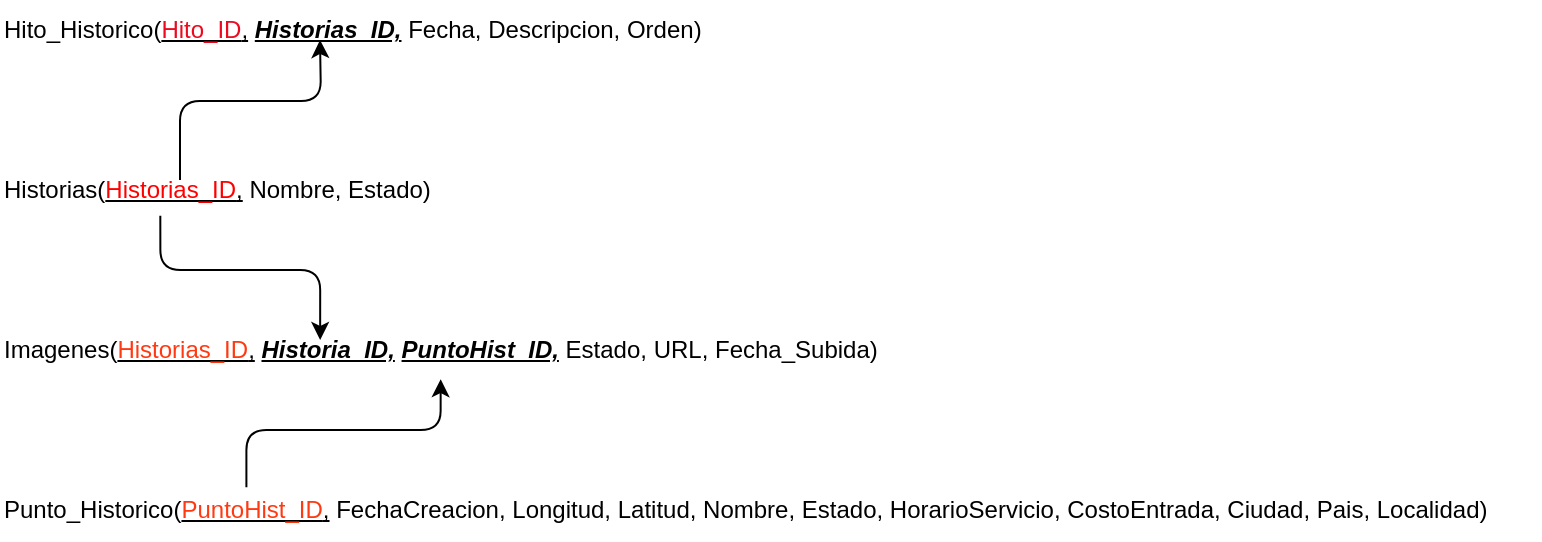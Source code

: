 <mxfile>
    <diagram id="plP6wMqn1GceYuVyd_fu" name="Page-1">
        <mxGraphModel dx="1514" dy="651" grid="1" gridSize="10" guides="1" tooltips="1" connect="1" arrows="1" fold="1" page="1" pageScale="1" pageWidth="850" pageHeight="1100" math="0" shadow="0">
            <root>
                <mxCell id="0"/>
                <mxCell id="1" parent="0"/>
                <mxCell id="2" value="Hito_Historico(&lt;u&gt;&lt;span&gt;&lt;font style=&quot;color: light-dark(rgb(235, 10, 32), rgb(237, 237, 237));&quot;&gt;Hito_ID&lt;/font&gt;&lt;/span&gt;,&lt;/u&gt; &lt;b style=&quot;font-style: italic; text-decoration-line: underline;&quot;&gt;Historias_ID,&lt;/b&gt;&amp;nbsp;Fecha, Descripcion, O&lt;span style=&quot;background-color: transparent;&quot;&gt;rden&lt;/span&gt;&lt;span style=&quot;background-color: transparent;&quot;&gt;)&lt;/span&gt;" style="text;html=1;align=left;verticalAlign=middle;resizable=0;points=[];autosize=1;strokeColor=none;fillColor=none;" parent="1" vertex="1">
                    <mxGeometry x="60" y="230" width="370" height="30" as="geometry"/>
                </mxCell>
                <mxCell id="3" value="Historias(&lt;u&gt;&lt;font style=&quot;color: light-dark(rgb(255, 0, 0), rgb(237, 237, 237));&quot;&gt;Historias_ID&lt;/font&gt;,&lt;/u&gt;&amp;nbsp;Nombre, Estado)" style="text;html=1;align=left;verticalAlign=middle;resizable=0;points=[];autosize=1;strokeColor=none;fillColor=none;" parent="1" vertex="1">
                    <mxGeometry x="60" y="310" width="240" height="30" as="geometry"/>
                </mxCell>
                <mxCell id="4" value="Imagenes(&lt;u&gt;&lt;font style=&quot;color: light-dark(rgb(255, 58, 18), rgb(237, 237, 237));&quot;&gt;Historias_ID&lt;/font&gt;,&lt;/u&gt; &lt;i style=&quot;text-decoration-line: underline; font-weight: bold;&quot;&gt;Historia_ID,&lt;/i&gt; &lt;i style=&quot;text-decoration-line: underline; font-weight: bold;&quot;&gt;PuntoHist_ID,&lt;/i&gt;&amp;nbsp;Estado, URL, Fecha_Subida)" style="text;html=1;align=left;verticalAlign=middle;resizable=0;points=[];autosize=1;strokeColor=none;fillColor=none;" parent="1" vertex="1">
                    <mxGeometry x="60" y="390" width="460" height="30" as="geometry"/>
                </mxCell>
                <mxCell id="5" value="Punto_Historico(&lt;u&gt;&lt;font style=&quot;color: rgb(255, 58, 18);&quot;&gt;PuntoHist_ID&lt;/font&gt;,&lt;/u&gt;&amp;nbsp;FechaCreacion, Longitud, Latitud, Nombre, Estado, HorarioServicio, CostoEntrada, Ciudad, Pais, Localidad)" style="text;html=1;align=left;verticalAlign=middle;resizable=0;points=[];autosize=1;strokeColor=none;fillColor=none;" parent="1" vertex="1">
                    <mxGeometry x="60" y="470" width="770" height="30" as="geometry"/>
                </mxCell>
                <mxCell id="12" value="" style="endArrow=classic;html=1;exitX=0.375;exitY=0.333;exitDx=0;exitDy=0;exitPerimeter=0;edgeStyle=orthogonalEdgeStyle;" parent="1" source="3" edge="1">
                    <mxGeometry width="50" height="50" relative="1" as="geometry">
                        <mxPoint x="270" y="410" as="sourcePoint"/>
                        <mxPoint x="220" y="250" as="targetPoint"/>
                    </mxGeometry>
                </mxCell>
                <mxCell id="13" value="" style="endArrow=classic;html=1;exitX=0.334;exitY=0.931;exitDx=0;exitDy=0;exitPerimeter=0;entryX=0.348;entryY=0.333;entryDx=0;entryDy=0;entryPerimeter=0;edgeStyle=orthogonalEdgeStyle;" parent="1" source="3" target="4" edge="1">
                    <mxGeometry width="50" height="50" relative="1" as="geometry">
                        <mxPoint x="270" y="410" as="sourcePoint"/>
                        <mxPoint x="320" y="360" as="targetPoint"/>
                    </mxGeometry>
                </mxCell>
                <mxCell id="14" value="" style="endArrow=classic;html=1;exitX=0.16;exitY=0.122;exitDx=0;exitDy=0;exitPerimeter=0;entryX=0.479;entryY=0.986;entryDx=0;entryDy=0;entryPerimeter=0;edgeStyle=orthogonalEdgeStyle;" parent="1" source="5" target="4" edge="1">
                    <mxGeometry width="50" height="50" relative="1" as="geometry">
                        <mxPoint x="150" y="348" as="sourcePoint"/>
                        <mxPoint x="230" y="410" as="targetPoint"/>
                    </mxGeometry>
                </mxCell>
            </root>
        </mxGraphModel>
    </diagram>
    <diagram id="n8yg5Yq9JGsHP7j-U6t8" name="Page-2">
        <mxGraphModel dx="2112" dy="543" grid="1" gridSize="10" guides="1" tooltips="1" connect="1" arrows="1" fold="1" page="1" pageScale="1" pageWidth="850" pageHeight="1100" math="0" shadow="0">
            <root>
                <mxCell id="0"/>
                <mxCell id="1" parent="0"/>
                <mxCell id="y9ju1PV0z5Mm7aizZaAc-1" value="Hito_Historico(&lt;u&gt;&lt;span&gt;&lt;font style=&quot;color: light-dark(rgb(235, 10, 32), rgb(237, 237, 237));&quot;&gt;Hito_ID&lt;/font&gt;&lt;/span&gt;,&lt;/u&gt; &lt;b style=&quot;font-style: italic; text-decoration-line: underline;&quot;&gt;Historias_ID,&lt;/b&gt;&amp;nbsp;Fecha, Descripcion&lt;span style=&quot;background-color: transparent;&quot;&gt;)&lt;/span&gt;" style="text;html=1;align=left;verticalAlign=middle;resizable=0;points=[];autosize=1;strokeColor=none;fillColor=none;" vertex="1" parent="1">
                    <mxGeometry x="480" y="340" width="330" height="30" as="geometry"/>
                </mxCell>
                <mxCell id="y9ju1PV0z5Mm7aizZaAc-2" value="Historias(&lt;u&gt;&lt;font style=&quot;color: light-dark(rgb(255, 0, 0), rgb(237, 237, 237));&quot;&gt;Historias_ID&lt;/font&gt;,&lt;/u&gt;&amp;nbsp;Nombre, Estado)" style="text;html=1;align=left;verticalAlign=middle;resizable=0;points=[];autosize=1;strokeColor=none;fillColor=none;" vertex="1" parent="1">
                    <mxGeometry x="160" y="230" width="240" height="30" as="geometry"/>
                </mxCell>
                <mxCell id="y9ju1PV0z5Mm7aizZaAc-3" value="Imagenes(&lt;u&gt;&lt;font style=&quot;color: light-dark(rgb(255, 58, 18), rgb(237, 237, 237));&quot;&gt;Imagenes_ID&lt;/font&gt;,&lt;/u&gt; &lt;i style=&quot;text-decoration-line: underline; font-weight: bold;&quot;&gt;Historia_ID,&lt;/i&gt; &lt;i style=&quot;text-decoration-line: underline; font-weight: bold;&quot;&gt;PuntoTur_ID,&lt;/i&gt;&amp;nbsp;Estado, URL, Fecha_Subida)" style="text;html=1;align=left;verticalAlign=middle;resizable=0;points=[];autosize=1;strokeColor=none;fillColor=none;" vertex="1" parent="1">
                    <mxGeometry x="-80" y="350" width="460" height="30" as="geometry"/>
                </mxCell>
                <mxCell id="y9ju1PV0z5Mm7aizZaAc-4" value="Punto_Turisticos(&lt;u&gt;&lt;font style=&quot;color: rgb(255, 58, 18);&quot;&gt;PuntoTur_ID&lt;/font&gt;,&lt;/u&gt;&amp;nbsp;FechaCreacion, Longitud, Latitud, Nombre, Estado, HorarioServicio, CostoEntrada, Ciudad, Pais, Localidad)" style="text;html=1;align=left;verticalAlign=middle;resizable=0;points=[];autosize=1;strokeColor=none;fillColor=none;" vertex="1" parent="1">
                    <mxGeometry x="-140" y="130" width="770" height="30" as="geometry"/>
                </mxCell>
                <mxCell id="y9ju1PV0z5Mm7aizZaAc-5" value="" style="endArrow=classic;html=1;edgeStyle=orthogonalEdgeStyle;" edge="1" parent="1" source="y9ju1PV0z5Mm7aizZaAc-2" target="y9ju1PV0z5Mm7aizZaAc-1">
                    <mxGeometry width="50" height="50" relative="1" as="geometry">
                        <mxPoint x="310" y="190" as="sourcePoint"/>
                        <mxPoint x="220" y="250" as="targetPoint"/>
                    </mxGeometry>
                </mxCell>
                <mxCell id="y9ju1PV0z5Mm7aizZaAc-6" value="" style="endArrow=classic;html=1;exitX=0.334;exitY=0.931;exitDx=0;exitDy=0;exitPerimeter=0;edgeStyle=orthogonalEdgeStyle;" edge="1" parent="1" source="y9ju1PV0z5Mm7aizZaAc-2" target="y9ju1PV0z5Mm7aizZaAc-3">
                    <mxGeometry width="50" height="50" relative="1" as="geometry">
                        <mxPoint x="270" y="410" as="sourcePoint"/>
                        <mxPoint x="320" y="360" as="targetPoint"/>
                    </mxGeometry>
                </mxCell>
                <mxCell id="y9ju1PV0z5Mm7aizZaAc-7" value="" style="endArrow=classic;html=1;edgeStyle=orthogonalEdgeStyle;" edge="1" parent="1" source="y9ju1PV0z5Mm7aizZaAc-4" target="y9ju1PV0z5Mm7aizZaAc-3">
                    <mxGeometry width="50" height="50" relative="1" as="geometry">
                        <mxPoint x="150" y="348" as="sourcePoint"/>
                        <mxPoint x="230" y="410" as="targetPoint"/>
                        <Array as="points">
                            <mxPoint y="320"/>
                            <mxPoint y="320"/>
                        </Array>
                    </mxGeometry>
                </mxCell>
                <mxCell id="y9ju1PV0z5Mm7aizZaAc-9" value="&lt;font style=&quot;color: rgb(93, 0, 255);&quot;&gt;Get&lt;/font&gt;" style="text;html=1;align=center;verticalAlign=middle;whiteSpace=wrap;rounded=0;" vertex="1" parent="1">
                    <mxGeometry x="-90" y="75" width="60" height="30" as="geometry"/>
                </mxCell>
                <mxCell id="y9ju1PV0z5Mm7aizZaAc-10" value="&lt;font style=&quot;color: rgb(42, 0, 255);&quot;&gt;Get&lt;/font&gt;" style="text;html=1;align=center;verticalAlign=middle;whiteSpace=wrap;rounded=0;" vertex="1" parent="1">
                    <mxGeometry x="90" y="190" width="60" height="30" as="geometry"/>
                </mxCell>
                <mxCell id="y9ju1PV0z5Mm7aizZaAc-11" value="&lt;font style=&quot;color: rgb(0, 0, 0);&quot;&gt;delete&lt;/font&gt;" style="text;html=1;align=center;verticalAlign=middle;whiteSpace=wrap;rounded=0;" vertex="1" parent="1">
                    <mxGeometry x="140" y="70" width="60" height="40" as="geometry"/>
                </mxCell>
                <mxCell id="y9ju1PV0z5Mm7aizZaAc-12" value="&lt;font style=&quot;color: rgb(0, 0, 0);&quot;&gt;delete&lt;/font&gt;" style="text;html=1;align=center;verticalAlign=middle;whiteSpace=wrap;rounded=0;" vertex="1" parent="1">
                    <mxGeometry x="300" y="185" width="60" height="40" as="geometry"/>
                </mxCell>
                <mxCell id="y9ju1PV0z5Mm7aizZaAc-13" value="&lt;font style=&quot;color: rgb(93, 0, 255);&quot;&gt;GetById&lt;/font&gt;" style="text;html=1;align=center;verticalAlign=middle;whiteSpace=wrap;rounded=0;" vertex="1" parent="1">
                    <mxGeometry y="75" width="60" height="30" as="geometry"/>
                </mxCell>
                <mxCell id="y9ju1PV0z5Mm7aizZaAc-14" value="&lt;font style=&quot;color: rgb(93, 0, 255);&quot;&gt;GetById&lt;/font&gt;" style="text;html=1;align=center;verticalAlign=middle;whiteSpace=wrap;rounded=0;" vertex="1" parent="1">
                    <mxGeometry x="220" y="190" width="60" height="30" as="geometry"/>
                </mxCell>
                <mxCell id="y9ju1PV0z5Mm7aizZaAc-15" value="&lt;font style=&quot;color: rgb(0, 0, 0);&quot;&gt;put&lt;/font&gt;" style="text;html=1;align=center;verticalAlign=middle;whiteSpace=wrap;rounded=0;" vertex="1" parent="1">
                    <mxGeometry x="395" y="185" width="60" height="40" as="geometry"/>
                </mxCell>
                <mxCell id="y9ju1PV0z5Mm7aizZaAc-16" value="&lt;font style=&quot;color: rgb(0, 0, 0);&quot;&gt;update/patch&lt;/font&gt;" style="text;html=1;align=center;verticalAlign=middle;whiteSpace=wrap;rounded=0;" vertex="1" parent="1">
                    <mxGeometry x="470" y="185" width="90" height="40" as="geometry"/>
                </mxCell>
                <mxCell id="y9ju1PV0z5Mm7aizZaAc-17" value="&lt;font style=&quot;color: rgb(0, 0, 0);&quot;&gt;put&lt;/font&gt;" style="text;html=1;align=center;verticalAlign=middle;whiteSpace=wrap;rounded=0;" vertex="1" parent="1">
                    <mxGeometry x="240" y="70" width="60" height="40" as="geometry"/>
                </mxCell>
                <mxCell id="y9ju1PV0z5Mm7aizZaAc-18" value="&lt;font style=&quot;color: rgb(0, 0, 0);&quot;&gt;update/patch&lt;/font&gt;" style="text;html=1;align=center;verticalAlign=middle;whiteSpace=wrap;rounded=0;" vertex="1" parent="1">
                    <mxGeometry x="310" y="70" width="90" height="40" as="geometry"/>
                </mxCell>
                <mxCell id="y9ju1PV0z5Mm7aizZaAc-19" value="&lt;font style=&quot;color: rgb(42, 0, 255);&quot;&gt;Get-limit=5&lt;/font&gt;" style="text;html=1;align=center;verticalAlign=middle;whiteSpace=wrap;rounded=0;" vertex="1" parent="1">
                    <mxGeometry x="140" y="190" width="80" height="30" as="geometry"/>
                </mxCell>
            </root>
        </mxGraphModel>
    </diagram>
</mxfile>